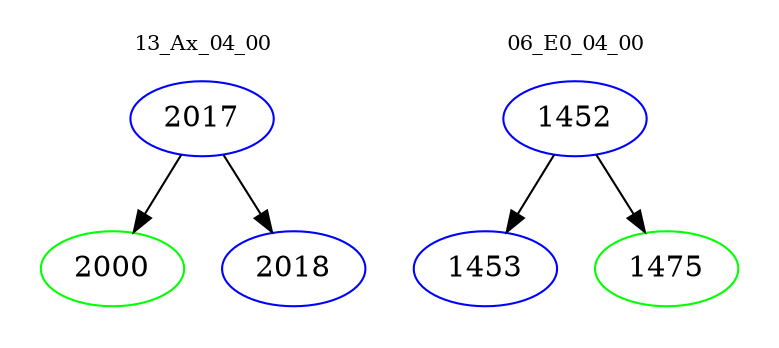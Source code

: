 digraph{
subgraph cluster_0 {
color = white
label = "13_Ax_04_00";
fontsize=10;
T0_2017 [label="2017", color="blue"]
T0_2017 -> T0_2000 [color="black"]
T0_2000 [label="2000", color="green"]
T0_2017 -> T0_2018 [color="black"]
T0_2018 [label="2018", color="blue"]
}
subgraph cluster_1 {
color = white
label = "06_E0_04_00";
fontsize=10;
T1_1452 [label="1452", color="blue"]
T1_1452 -> T1_1453 [color="black"]
T1_1453 [label="1453", color="blue"]
T1_1452 -> T1_1475 [color="black"]
T1_1475 [label="1475", color="green"]
}
}
